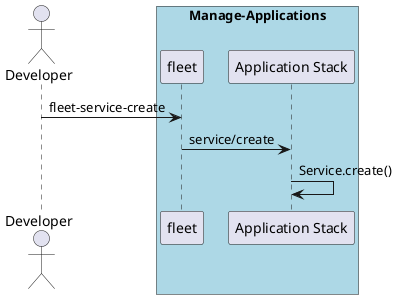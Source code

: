 @startuml
Actor "Developer" as A

box "Manage-Applications" #lightblue
participant "fleet" as S
A -> S : fleet-service-create
participant "Application Stack" as AS
S -> AS : service/create
AS -> AS : Service.create()
end box

@enduml
